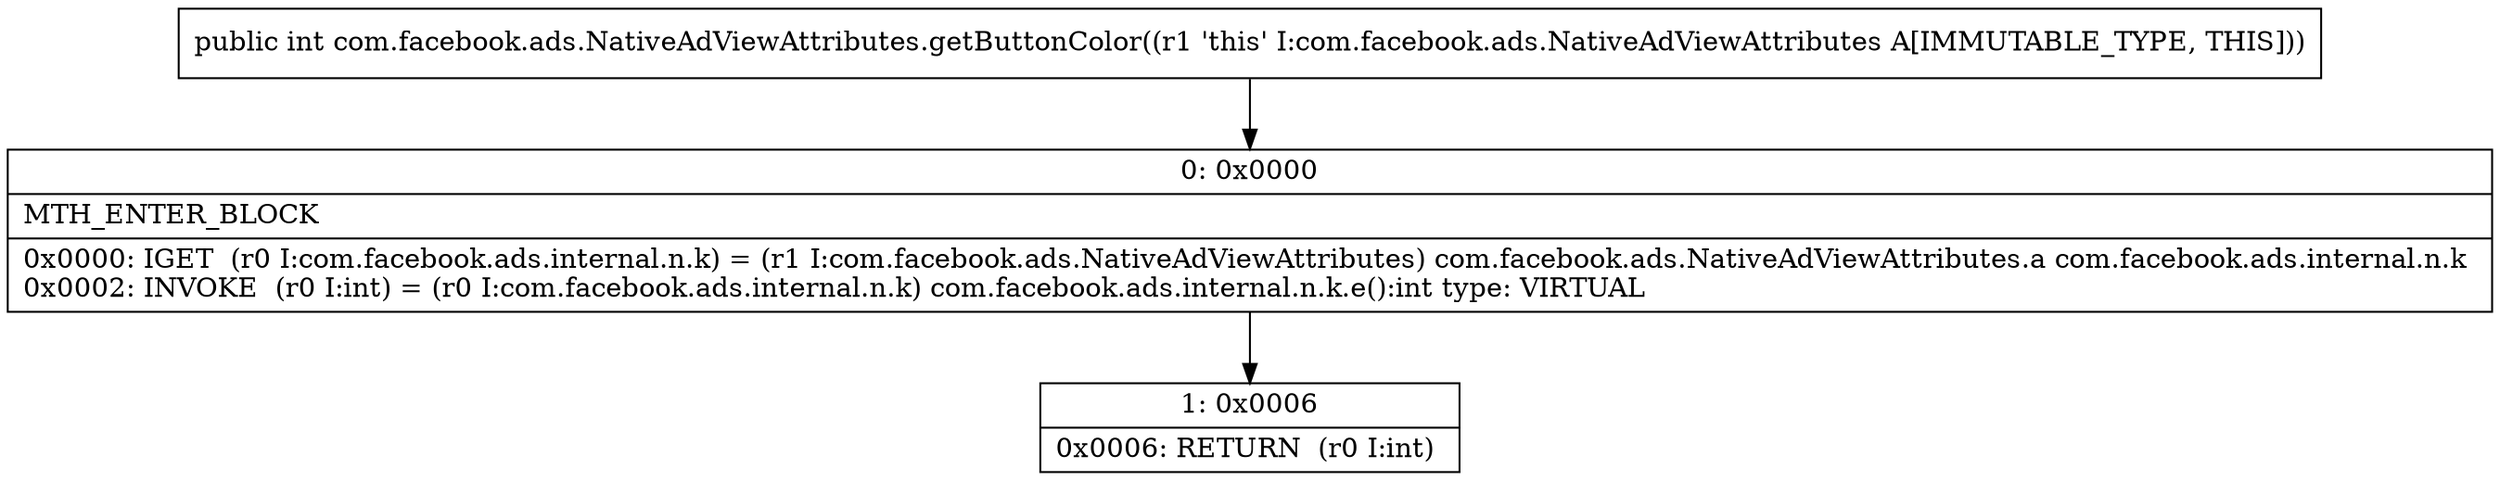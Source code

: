 digraph "CFG forcom.facebook.ads.NativeAdViewAttributes.getButtonColor()I" {
Node_0 [shape=record,label="{0\:\ 0x0000|MTH_ENTER_BLOCK\l|0x0000: IGET  (r0 I:com.facebook.ads.internal.n.k) = (r1 I:com.facebook.ads.NativeAdViewAttributes) com.facebook.ads.NativeAdViewAttributes.a com.facebook.ads.internal.n.k \l0x0002: INVOKE  (r0 I:int) = (r0 I:com.facebook.ads.internal.n.k) com.facebook.ads.internal.n.k.e():int type: VIRTUAL \l}"];
Node_1 [shape=record,label="{1\:\ 0x0006|0x0006: RETURN  (r0 I:int) \l}"];
MethodNode[shape=record,label="{public int com.facebook.ads.NativeAdViewAttributes.getButtonColor((r1 'this' I:com.facebook.ads.NativeAdViewAttributes A[IMMUTABLE_TYPE, THIS])) }"];
MethodNode -> Node_0;
Node_0 -> Node_1;
}

